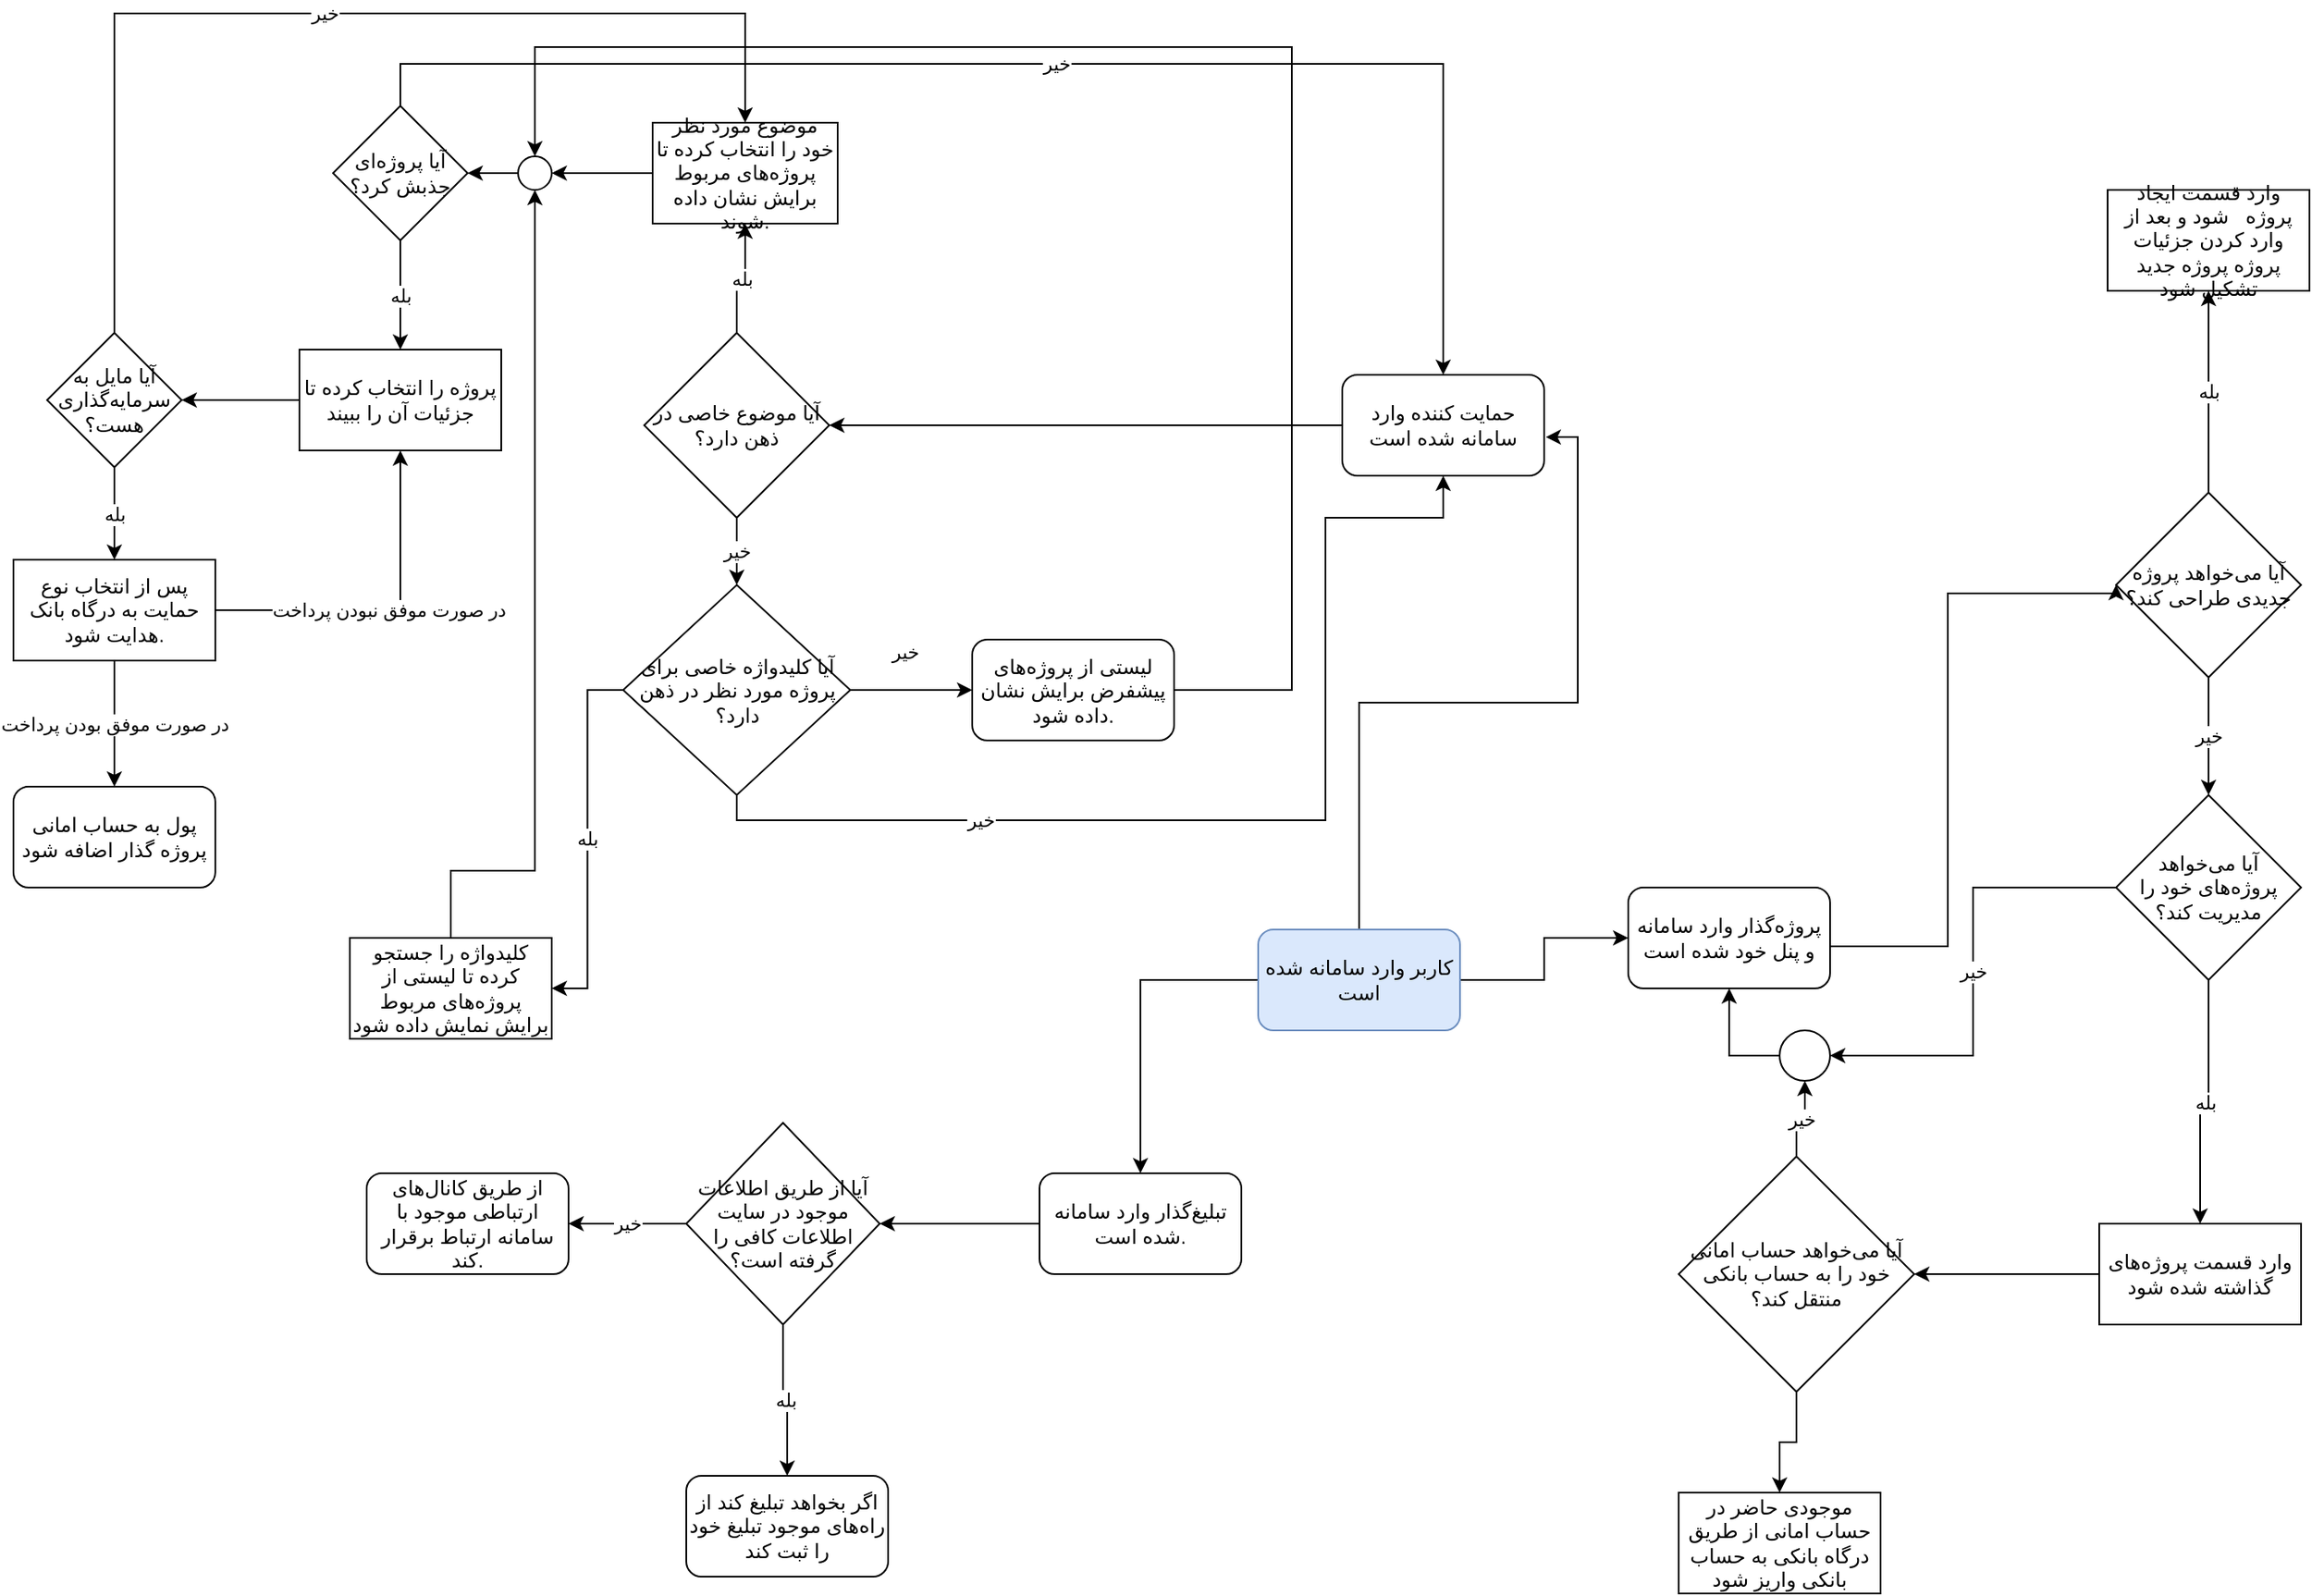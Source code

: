 <mxfile version="10.5.9" type="github"><diagram id="GM4aHO6DSNXgY2hBp16m" name="Page-1"><mxGraphModel dx="918" dy="616" grid="1" gridSize="10" guides="1" tooltips="1" connect="1" arrows="1" fold="1" page="1" pageScale="1" pageWidth="850" pageHeight="1100" math="0" shadow="0"><root><mxCell id="D2rGNsIUZsNP9-t_oaoN-0"/><mxCell id="D2rGNsIUZsNP9-t_oaoN-1" parent="D2rGNsIUZsNP9-t_oaoN-0"/><mxCell id="wzOLy3sFveUi5eah2--a-5" style="edgeStyle=orthogonalEdgeStyle;rounded=0;orthogonalLoop=1;jettySize=auto;html=1;entryX=0;entryY=0.5;entryDx=0;entryDy=0;" parent="D2rGNsIUZsNP9-t_oaoN-1" source="wzOLy3sFveUi5eah2--a-0" target="wzOLy3sFveUi5eah2--a-2" edge="1"><mxGeometry relative="1" as="geometry"><Array as="points"><mxPoint x="1670" y="585"/><mxPoint x="1670" y="375"/><mxPoint x="1770" y="375"/></Array></mxGeometry></mxCell><mxCell id="wzOLy3sFveUi5eah2--a-0" value="پروژه‌گذار وارد سامانه و پنل خود شده است" style="rounded=1;whiteSpace=wrap;html=1;" parent="D2rGNsIUZsNP9-t_oaoN-1" vertex="1"><mxGeometry x="1480" y="550" width="120" height="60" as="geometry"/></mxCell><mxCell id="wzOLy3sFveUi5eah2--a-6" value="بله&lt;br&gt;" style="edgeStyle=orthogonalEdgeStyle;rounded=0;orthogonalLoop=1;jettySize=auto;html=1;entryX=0.5;entryY=1;entryDx=0;entryDy=0;" parent="D2rGNsIUZsNP9-t_oaoN-1" source="wzOLy3sFveUi5eah2--a-2" target="wzOLy3sFveUi5eah2--a-7" edge="1"><mxGeometry relative="1" as="geometry"><mxPoint x="1765" y="215" as="targetPoint"/></mxGeometry></mxCell><mxCell id="wzOLy3sFveUi5eah2--a-13" value="خیر" style="edgeStyle=orthogonalEdgeStyle;rounded=0;orthogonalLoop=1;jettySize=auto;html=1;exitX=0.5;exitY=1;exitDx=0;exitDy=0;" parent="D2rGNsIUZsNP9-t_oaoN-1" source="wzOLy3sFveUi5eah2--a-2" target="wzOLy3sFveUi5eah2--a-9" edge="1"><mxGeometry relative="1" as="geometry"/></mxCell><mxCell id="wzOLy3sFveUi5eah2--a-2" value="آیا می‌خواهد پروژه جدیدی طراحی کند؟" style="rhombus;whiteSpace=wrap;html=1;" parent="D2rGNsIUZsNP9-t_oaoN-1" vertex="1"><mxGeometry x="1770" y="315" width="110" height="110" as="geometry"/></mxCell><mxCell id="wzOLy3sFveUi5eah2--a-7" value="وارد قسمت ایجاد پروژه&amp;nbsp; &amp;nbsp;شود و بعد از وارد کردن جزئیات پروژه پروژه جدید تشکیل شود" style="rounded=0;whiteSpace=wrap;html=1;" parent="D2rGNsIUZsNP9-t_oaoN-1" vertex="1"><mxGeometry x="1765" y="135" width="120" height="60" as="geometry"/></mxCell><mxCell id="wzOLy3sFveUi5eah2--a-14" value="بله" style="edgeStyle=orthogonalEdgeStyle;rounded=0;orthogonalLoop=1;jettySize=auto;html=1;entryX=0.5;entryY=0;entryDx=0;entryDy=0;" parent="D2rGNsIUZsNP9-t_oaoN-1" source="wzOLy3sFveUi5eah2--a-9" target="wzOLy3sFveUi5eah2--a-15" edge="1"><mxGeometry relative="1" as="geometry"><mxPoint x="1765" y="645" as="targetPoint"/></mxGeometry></mxCell><mxCell id="wzOLy3sFveUi5eah2--a-24" value="خیر&lt;br&gt;" style="edgeStyle=orthogonalEdgeStyle;rounded=0;orthogonalLoop=1;jettySize=auto;html=1;exitX=0;exitY=0.5;exitDx=0;exitDy=0;entryX=1;entryY=0.5;entryDx=0;entryDy=0;" parent="D2rGNsIUZsNP9-t_oaoN-1" source="wzOLy3sFveUi5eah2--a-9" target="wzOLy3sFveUi5eah2--a-46" edge="1"><mxGeometry relative="1" as="geometry"><mxPoint x="1580" y="515" as="targetPoint"/></mxGeometry></mxCell><mxCell id="wzOLy3sFveUi5eah2--a-9" value="آیا می‌خواهد پروژه‌های خود را مدیریت کند؟" style="rhombus;whiteSpace=wrap;html=1;" parent="D2rGNsIUZsNP9-t_oaoN-1" vertex="1"><mxGeometry x="1770" y="495" width="110" height="110" as="geometry"/></mxCell><mxCell id="wzOLy3sFveUi5eah2--a-42" style="edgeStyle=orthogonalEdgeStyle;rounded=0;orthogonalLoop=1;jettySize=auto;html=1;entryX=1;entryY=0.5;entryDx=0;entryDy=0;" parent="D2rGNsIUZsNP9-t_oaoN-1" source="wzOLy3sFveUi5eah2--a-15" target="wzOLy3sFveUi5eah2--a-43" edge="1"><mxGeometry relative="1" as="geometry"><mxPoint x="1630" y="685" as="targetPoint"/></mxGeometry></mxCell><mxCell id="wzOLy3sFveUi5eah2--a-15" value="وارد قسمت پروژه‌های گذاشته شده شود" style="rounded=0;whiteSpace=wrap;html=1;" parent="D2rGNsIUZsNP9-t_oaoN-1" vertex="1"><mxGeometry x="1760" y="750" width="120" height="60" as="geometry"/></mxCell><mxCell id="wzOLy3sFveUi5eah2--a-23" style="edgeStyle=orthogonalEdgeStyle;rounded=0;orthogonalLoop=1;jettySize=auto;html=1;exitX=0;exitY=0.5;exitDx=0;exitDy=0;entryX=1;entryY=0.5;entryDx=0;entryDy=0;" parent="D2rGNsIUZsNP9-t_oaoN-1" source="wzOLy3sFveUi5eah2--a-17" target="wzOLy3sFveUi5eah2--a-20" edge="1"><mxGeometry relative="1" as="geometry"/></mxCell><mxCell id="wzOLy3sFveUi5eah2--a-17" value="حمایت کننده وارد سامانه شده است" style="rounded=1;whiteSpace=wrap;html=1;" parent="D2rGNsIUZsNP9-t_oaoN-1" vertex="1"><mxGeometry x="1310" y="245" width="120" height="60" as="geometry"/></mxCell><mxCell id="wzOLy3sFveUi5eah2--a-18" value="بله&lt;br&gt;" style="edgeStyle=orthogonalEdgeStyle;rounded=0;orthogonalLoop=1;jettySize=auto;html=1;entryX=0.5;entryY=1;entryDx=0;entryDy=0;" parent="D2rGNsIUZsNP9-t_oaoN-1" source="wzOLy3sFveUi5eah2--a-20" target="wzOLy3sFveUi5eah2--a-26" edge="1"><mxGeometry relative="1" as="geometry"><mxPoint x="950" y="145" as="targetPoint"/></mxGeometry></mxCell><mxCell id="wzOLy3sFveUi5eah2--a-19" value="خیر" style="edgeStyle=orthogonalEdgeStyle;rounded=0;orthogonalLoop=1;jettySize=auto;html=1;exitX=0.5;exitY=1;exitDx=0;exitDy=0;" parent="D2rGNsIUZsNP9-t_oaoN-1" source="wzOLy3sFveUi5eah2--a-20" target="wzOLy3sFveUi5eah2--a-22" edge="1"><mxGeometry relative="1" as="geometry"/></mxCell><mxCell id="wzOLy3sFveUi5eah2--a-20" value="آیا موضوع خاصی در ذهن دارد؟" style="rhombus;whiteSpace=wrap;html=1;" parent="D2rGNsIUZsNP9-t_oaoN-1" vertex="1"><mxGeometry x="895" y="220" width="110" height="110" as="geometry"/></mxCell><mxCell id="wzOLy3sFveUi5eah2--a-52" value="خیر" style="edgeStyle=orthogonalEdgeStyle;rounded=0;orthogonalLoop=1;jettySize=auto;html=1;entryX=0;entryY=0.5;entryDx=0;entryDy=0;" parent="D2rGNsIUZsNP9-t_oaoN-1" source="wzOLy3sFveUi5eah2--a-22" target="wzOLy3sFveUi5eah2--a-53" edge="1"><mxGeometry x="0.009" y="23" relative="1" as="geometry"><mxPoint x="1090" y="432.5" as="targetPoint"/><mxPoint x="-4" as="offset"/></mxGeometry></mxCell><mxCell id="wzOLy3sFveUi5eah2--a-62" value="بله&lt;br&gt;" style="edgeStyle=orthogonalEdgeStyle;rounded=0;orthogonalLoop=1;jettySize=auto;html=1;exitX=0;exitY=0.5;exitDx=0;exitDy=0;entryX=1;entryY=0.5;entryDx=0;entryDy=0;" parent="D2rGNsIUZsNP9-t_oaoN-1" source="wzOLy3sFveUi5eah2--a-22" target="wzOLy3sFveUi5eah2--a-60" edge="1"><mxGeometry relative="1" as="geometry"/></mxCell><mxCell id="wzOLy3sFveUi5eah2--a-64" value="خیر" style="edgeStyle=orthogonalEdgeStyle;rounded=0;orthogonalLoop=1;jettySize=auto;html=1;exitX=0.5;exitY=1;exitDx=0;exitDy=0;entryX=0.5;entryY=1;entryDx=0;entryDy=0;" parent="D2rGNsIUZsNP9-t_oaoN-1" source="wzOLy3sFveUi5eah2--a-22" target="wzOLy3sFveUi5eah2--a-17" edge="1"><mxGeometry x="-0.5" relative="1" as="geometry"><Array as="points"><mxPoint x="950" y="510"/><mxPoint x="1300" y="510"/><mxPoint x="1300" y="330"/><mxPoint x="1370" y="330"/></Array><mxPoint as="offset"/><mxPoint x="1370" y="330" as="targetPoint"/></mxGeometry></mxCell><mxCell id="wzOLy3sFveUi5eah2--a-22" value="آیا کلیدواژه خاصی برای پروژه مورد نظر در ذهن دارد؟" style="rhombus;whiteSpace=wrap;html=1;" parent="D2rGNsIUZsNP9-t_oaoN-1" vertex="1"><mxGeometry x="882.5" y="370" width="135" height="125" as="geometry"/></mxCell><mxCell id="wzOLy3sFveUi5eah2--a-29" style="edgeStyle=orthogonalEdgeStyle;rounded=0;orthogonalLoop=1;jettySize=auto;html=1;entryX=1;entryY=0.5;entryDx=0;entryDy=0;" parent="D2rGNsIUZsNP9-t_oaoN-1" source="wzOLy3sFveUi5eah2--a-26" target="wzOLy3sFveUi5eah2--a-55" edge="1"><mxGeometry relative="1" as="geometry"><mxPoint x="850" y="125" as="targetPoint"/></mxGeometry></mxCell><mxCell id="wzOLy3sFveUi5eah2--a-26" value="موضوع مورد نظر خود را انتخاب کرده تا پروژه‌های مربوط برایش نشان داده شوند." style="rounded=0;whiteSpace=wrap;html=1;" parent="D2rGNsIUZsNP9-t_oaoN-1" vertex="1"><mxGeometry x="900" y="95" width="110" height="60" as="geometry"/></mxCell><mxCell id="wzOLy3sFveUi5eah2--a-30" value="بله" style="edgeStyle=orthogonalEdgeStyle;rounded=0;orthogonalLoop=1;jettySize=auto;html=1;exitX=0.5;exitY=1;exitDx=0;exitDy=0;entryX=0.5;entryY=0;entryDx=0;entryDy=0;" parent="D2rGNsIUZsNP9-t_oaoN-1" source="wzOLy3sFveUi5eah2--a-28" target="wzOLy3sFveUi5eah2--a-31" edge="1"><mxGeometry relative="1" as="geometry"><mxPoint x="770" y="210" as="targetPoint"/></mxGeometry></mxCell><mxCell id="wzOLy3sFveUi5eah2--a-50" value="خیر&lt;br&gt;" style="edgeStyle=orthogonalEdgeStyle;rounded=0;orthogonalLoop=1;jettySize=auto;html=1;entryX=0.5;entryY=0;entryDx=0;entryDy=0;" parent="D2rGNsIUZsNP9-t_oaoN-1" source="wzOLy3sFveUi5eah2--a-28" target="wzOLy3sFveUi5eah2--a-17" edge="1"><mxGeometry relative="1" as="geometry"><mxPoint x="1130" y="30" as="targetPoint"/><Array as="points"><mxPoint x="750" y="60"/><mxPoint x="1370" y="60"/></Array></mxGeometry></mxCell><mxCell id="wzOLy3sFveUi5eah2--a-28" value="آیا پروژه‌ای جذبش کرد؟" style="rhombus;whiteSpace=wrap;html=1;" parent="D2rGNsIUZsNP9-t_oaoN-1" vertex="1"><mxGeometry x="710" y="85" width="80" height="80" as="geometry"/></mxCell><mxCell id="wzOLy3sFveUi5eah2--a-32" style="edgeStyle=orthogonalEdgeStyle;rounded=0;orthogonalLoop=1;jettySize=auto;html=1;entryX=1;entryY=0.5;entryDx=0;entryDy=0;" parent="D2rGNsIUZsNP9-t_oaoN-1" source="wzOLy3sFveUi5eah2--a-31" target="wzOLy3sFveUi5eah2--a-33" edge="1"><mxGeometry relative="1" as="geometry"><mxPoint x="630" y="260" as="targetPoint"/></mxGeometry></mxCell><mxCell id="wzOLy3sFveUi5eah2--a-31" value="پروژه را انتخاب کرده تا جزئیات آن را ببیند" style="rounded=0;whiteSpace=wrap;html=1;" parent="D2rGNsIUZsNP9-t_oaoN-1" vertex="1"><mxGeometry x="690" y="230" width="120" height="60" as="geometry"/></mxCell><mxCell id="wzOLy3sFveUi5eah2--a-34" value="بله" style="edgeStyle=orthogonalEdgeStyle;rounded=0;orthogonalLoop=1;jettySize=auto;html=1;entryX=0.5;entryY=0;entryDx=0;entryDy=0;" parent="D2rGNsIUZsNP9-t_oaoN-1" source="wzOLy3sFveUi5eah2--a-33" target="wzOLy3sFveUi5eah2--a-35" edge="1"><mxGeometry relative="1" as="geometry"><mxPoint x="580" y="380" as="targetPoint"/></mxGeometry></mxCell><mxCell id="wzOLy3sFveUi5eah2--a-51" value="خیر" style="edgeStyle=orthogonalEdgeStyle;rounded=0;orthogonalLoop=1;jettySize=auto;html=1;entryX=0.5;entryY=0;entryDx=0;entryDy=0;" parent="D2rGNsIUZsNP9-t_oaoN-1" source="wzOLy3sFveUi5eah2--a-33" target="wzOLy3sFveUi5eah2--a-26" edge="1"><mxGeometry relative="1" as="geometry"><Array as="points"><mxPoint x="580" y="30"/><mxPoint x="955" y="30"/></Array></mxGeometry></mxCell><mxCell id="wzOLy3sFveUi5eah2--a-33" value="آیا مایل به سرمایه‌گذاری هست؟" style="rhombus;whiteSpace=wrap;html=1;" parent="D2rGNsIUZsNP9-t_oaoN-1" vertex="1"><mxGeometry x="540" y="220" width="80" height="80" as="geometry"/></mxCell><mxCell id="wzOLy3sFveUi5eah2--a-37" value="در صورت موفق نبودن پرداخت&lt;br&gt;" style="edgeStyle=orthogonalEdgeStyle;rounded=0;orthogonalLoop=1;jettySize=auto;html=1;entryX=0.5;entryY=1;entryDx=0;entryDy=0;" parent="D2rGNsIUZsNP9-t_oaoN-1" source="wzOLy3sFveUi5eah2--a-35" target="wzOLy3sFveUi5eah2--a-31" edge="1"><mxGeometry relative="1" as="geometry"/></mxCell><mxCell id="wzOLy3sFveUi5eah2--a-40" value="در صورت موفق بودن پرداخت" style="edgeStyle=orthogonalEdgeStyle;rounded=0;orthogonalLoop=1;jettySize=auto;html=1;entryX=0.5;entryY=0;entryDx=0;entryDy=0;" parent="D2rGNsIUZsNP9-t_oaoN-1" source="wzOLy3sFveUi5eah2--a-35" target="wzOLy3sFveUi5eah2--a-41" edge="1"><mxGeometry relative="1" as="geometry"><mxPoint x="580" y="480" as="targetPoint"/></mxGeometry></mxCell><mxCell id="wzOLy3sFveUi5eah2--a-35" value="پس از انتخاب نوع حمایت به درگاه بانک هدایت شود." style="rounded=0;whiteSpace=wrap;html=1;" parent="D2rGNsIUZsNP9-t_oaoN-1" vertex="1"><mxGeometry x="520" y="355" width="120" height="60" as="geometry"/></mxCell><mxCell id="wzOLy3sFveUi5eah2--a-41" value="پول به حساب امانی پروژه گذار اضافه شود" style="rounded=1;whiteSpace=wrap;html=1;" parent="D2rGNsIUZsNP9-t_oaoN-1" vertex="1"><mxGeometry x="520" y="490" width="120" height="60" as="geometry"/></mxCell><mxCell id="wzOLy3sFveUi5eah2--a-44" style="edgeStyle=orthogonalEdgeStyle;rounded=0;orthogonalLoop=1;jettySize=auto;html=1;entryX=0.5;entryY=0;entryDx=0;entryDy=0;" parent="D2rGNsIUZsNP9-t_oaoN-1" source="wzOLy3sFveUi5eah2--a-43" target="wzOLy3sFveUi5eah2--a-49" edge="1"><mxGeometry relative="1" as="geometry"><mxPoint x="1545" y="825" as="targetPoint"/></mxGeometry></mxCell><mxCell id="wzOLy3sFveUi5eah2--a-45" value="خیر" style="edgeStyle=orthogonalEdgeStyle;rounded=0;orthogonalLoop=1;jettySize=auto;html=1;entryX=0.5;entryY=1;entryDx=0;entryDy=0;" parent="D2rGNsIUZsNP9-t_oaoN-1" source="wzOLy3sFveUi5eah2--a-43" target="wzOLy3sFveUi5eah2--a-46" edge="1"><mxGeometry relative="1" as="geometry"><mxPoint x="1550" y="525" as="targetPoint"/></mxGeometry></mxCell><mxCell id="wzOLy3sFveUi5eah2--a-43" value="آیا می‌خواهد حساب امانی خود را به حساب بانکی منتقل کند؟" style="rhombus;whiteSpace=wrap;html=1;" parent="D2rGNsIUZsNP9-t_oaoN-1" vertex="1"><mxGeometry x="1510" y="710" width="140" height="140" as="geometry"/></mxCell><mxCell id="qT7fgDm7-vkdBRYUJCyY-1" style="edgeStyle=orthogonalEdgeStyle;rounded=0;orthogonalLoop=1;jettySize=auto;html=1;exitX=0;exitY=0.5;exitDx=0;exitDy=0;entryX=0.5;entryY=1;entryDx=0;entryDy=0;" edge="1" parent="D2rGNsIUZsNP9-t_oaoN-1" source="wzOLy3sFveUi5eah2--a-46" target="wzOLy3sFveUi5eah2--a-0"><mxGeometry relative="1" as="geometry"/></mxCell><mxCell id="wzOLy3sFveUi5eah2--a-46" value="" style="ellipse;whiteSpace=wrap;html=1;aspect=fixed;" parent="D2rGNsIUZsNP9-t_oaoN-1" vertex="1"><mxGeometry x="1570" y="635" width="30" height="30" as="geometry"/></mxCell><mxCell id="wzOLy3sFveUi5eah2--a-49" value="موجودی حاضر در حساب امانی از طریق درگاه بانکی به حساب بانکی واریز شود" style="rounded=0;whiteSpace=wrap;html=1;" parent="D2rGNsIUZsNP9-t_oaoN-1" vertex="1"><mxGeometry x="1510" y="910" width="120" height="60" as="geometry"/></mxCell><mxCell id="wzOLy3sFveUi5eah2--a-54" style="edgeStyle=orthogonalEdgeStyle;rounded=0;orthogonalLoop=1;jettySize=auto;html=1;entryX=0.5;entryY=0;entryDx=0;entryDy=0;exitX=1;exitY=0.5;exitDx=0;exitDy=0;" parent="D2rGNsIUZsNP9-t_oaoN-1" source="wzOLy3sFveUi5eah2--a-53" target="wzOLy3sFveUi5eah2--a-55" edge="1"><mxGeometry relative="1" as="geometry"><mxPoint x="1230" y="20" as="targetPoint"/><Array as="points"><mxPoint x="1280" y="433"/><mxPoint x="1280" y="50"/><mxPoint x="830" y="50"/></Array></mxGeometry></mxCell><mxCell id="wzOLy3sFveUi5eah2--a-53" value="لیستی از پروژه‌های پیشفرض برایش نشان داده شود." style="rounded=1;whiteSpace=wrap;html=1;" parent="D2rGNsIUZsNP9-t_oaoN-1" vertex="1"><mxGeometry x="1090" y="402.5" width="120" height="60" as="geometry"/></mxCell><mxCell id="wzOLy3sFveUi5eah2--a-59" style="edgeStyle=orthogonalEdgeStyle;rounded=0;orthogonalLoop=1;jettySize=auto;html=1;entryX=1;entryY=0.5;entryDx=0;entryDy=0;" parent="D2rGNsIUZsNP9-t_oaoN-1" source="wzOLy3sFveUi5eah2--a-55" target="wzOLy3sFveUi5eah2--a-28" edge="1"><mxGeometry relative="1" as="geometry"/></mxCell><mxCell id="wzOLy3sFveUi5eah2--a-55" value="" style="ellipse;whiteSpace=wrap;html=1;aspect=fixed;" parent="D2rGNsIUZsNP9-t_oaoN-1" vertex="1"><mxGeometry x="820" y="115" width="20" height="20" as="geometry"/></mxCell><mxCell id="wzOLy3sFveUi5eah2--a-63" style="edgeStyle=orthogonalEdgeStyle;rounded=0;orthogonalLoop=1;jettySize=auto;html=1;entryX=0.5;entryY=1;entryDx=0;entryDy=0;exitX=0.5;exitY=0;exitDx=0;exitDy=0;" parent="D2rGNsIUZsNP9-t_oaoN-1" source="wzOLy3sFveUi5eah2--a-60" target="wzOLy3sFveUi5eah2--a-55" edge="1"><mxGeometry relative="1" as="geometry"><Array as="points"><mxPoint x="780" y="540"/><mxPoint x="830" y="540"/></Array></mxGeometry></mxCell><mxCell id="wzOLy3sFveUi5eah2--a-60" value="کلیدواژه را جستجو کرده تا لیستی از پروژه‌های مربوط برایش نمایش داده شود" style="rounded=0;whiteSpace=wrap;html=1;" parent="D2rGNsIUZsNP9-t_oaoN-1" vertex="1"><mxGeometry x="720" y="580" width="120" height="60" as="geometry"/></mxCell><mxCell id="wzOLy3sFveUi5eah2--a-66" style="edgeStyle=orthogonalEdgeStyle;rounded=0;orthogonalLoop=1;jettySize=auto;html=1;entryX=1;entryY=0.5;entryDx=0;entryDy=0;" parent="D2rGNsIUZsNP9-t_oaoN-1" source="wzOLy3sFveUi5eah2--a-65" target="wzOLy3sFveUi5eah2--a-67" edge="1"><mxGeometry relative="1" as="geometry"><mxPoint x="1050" y="730" as="targetPoint"/></mxGeometry></mxCell><mxCell id="wzOLy3sFveUi5eah2--a-65" value="تبلیغ‌گذار وارد سامانه شده است." style="rounded=1;whiteSpace=wrap;html=1;" parent="D2rGNsIUZsNP9-t_oaoN-1" vertex="1"><mxGeometry x="1130" y="720" width="120" height="60" as="geometry"/></mxCell><mxCell id="wzOLy3sFveUi5eah2--a-68" value="بله" style="edgeStyle=orthogonalEdgeStyle;rounded=0;orthogonalLoop=1;jettySize=auto;html=1;entryX=0.5;entryY=0;entryDx=0;entryDy=0;" parent="D2rGNsIUZsNP9-t_oaoN-1" source="wzOLy3sFveUi5eah2--a-67" target="wzOLy3sFveUi5eah2--a-71" edge="1"><mxGeometry relative="1" as="geometry"><mxPoint x="975" y="890" as="targetPoint"/></mxGeometry></mxCell><mxCell id="wzOLy3sFveUi5eah2--a-72" value="خیر" style="edgeStyle=orthogonalEdgeStyle;rounded=0;orthogonalLoop=1;jettySize=auto;html=1;entryX=1;entryY=0.5;entryDx=0;entryDy=0;" parent="D2rGNsIUZsNP9-t_oaoN-1" source="wzOLy3sFveUi5eah2--a-67" target="wzOLy3sFveUi5eah2--a-73" edge="1"><mxGeometry relative="1" as="geometry"><mxPoint x="860" y="750" as="targetPoint"/></mxGeometry></mxCell><mxCell id="wzOLy3sFveUi5eah2--a-67" value="آیا از طریق اطلاعات موجود در سایت اطلاعات کافی را گرفته است؟" style="rhombus;whiteSpace=wrap;html=1;" parent="D2rGNsIUZsNP9-t_oaoN-1" vertex="1"><mxGeometry x="920" y="690" width="115" height="120" as="geometry"/></mxCell><mxCell id="wzOLy3sFveUi5eah2--a-71" value="اگر بخواهد تبلیغ کند از راه‌های موجود تبلیغ خود را ثبت کند" style="rounded=1;whiteSpace=wrap;html=1;" parent="D2rGNsIUZsNP9-t_oaoN-1" vertex="1"><mxGeometry x="920" y="900" width="120" height="60" as="geometry"/></mxCell><mxCell id="wzOLy3sFveUi5eah2--a-73" value="از طریق کانال‌های ارتباطی موجود با سامانه ارتباط برقرار کند." style="rounded=1;whiteSpace=wrap;html=1;" parent="D2rGNsIUZsNP9-t_oaoN-1" vertex="1"><mxGeometry x="730" y="720" width="120" height="60" as="geometry"/></mxCell><mxCell id="qT7fgDm7-vkdBRYUJCyY-3" style="edgeStyle=orthogonalEdgeStyle;rounded=0;orthogonalLoop=1;jettySize=auto;html=1;entryX=1.008;entryY=0.617;entryDx=0;entryDy=0;entryPerimeter=0;exitX=0.5;exitY=0;exitDx=0;exitDy=0;" edge="1" parent="D2rGNsIUZsNP9-t_oaoN-1" source="qT7fgDm7-vkdBRYUJCyY-2" target="wzOLy3sFveUi5eah2--a-17"><mxGeometry relative="1" as="geometry"/></mxCell><mxCell id="qT7fgDm7-vkdBRYUJCyY-6" style="edgeStyle=orthogonalEdgeStyle;rounded=0;orthogonalLoop=1;jettySize=auto;html=1;entryX=0;entryY=0.5;entryDx=0;entryDy=0;" edge="1" parent="D2rGNsIUZsNP9-t_oaoN-1" source="qT7fgDm7-vkdBRYUJCyY-2" target="wzOLy3sFveUi5eah2--a-0"><mxGeometry relative="1" as="geometry"/></mxCell><mxCell id="qT7fgDm7-vkdBRYUJCyY-7" style="edgeStyle=orthogonalEdgeStyle;rounded=0;orthogonalLoop=1;jettySize=auto;html=1;entryX=0.5;entryY=0;entryDx=0;entryDy=0;" edge="1" parent="D2rGNsIUZsNP9-t_oaoN-1" source="qT7fgDm7-vkdBRYUJCyY-2" target="wzOLy3sFveUi5eah2--a-65"><mxGeometry relative="1" as="geometry"/></mxCell><mxCell id="qT7fgDm7-vkdBRYUJCyY-2" value="کاربر وارد سامانه شده است" style="rounded=1;whiteSpace=wrap;html=1;fillColor=#dae8fc;strokeColor=#6c8ebf;" vertex="1" parent="D2rGNsIUZsNP9-t_oaoN-1"><mxGeometry x="1260" y="575" width="120" height="60" as="geometry"/></mxCell></root></mxGraphModel></diagram></mxfile>